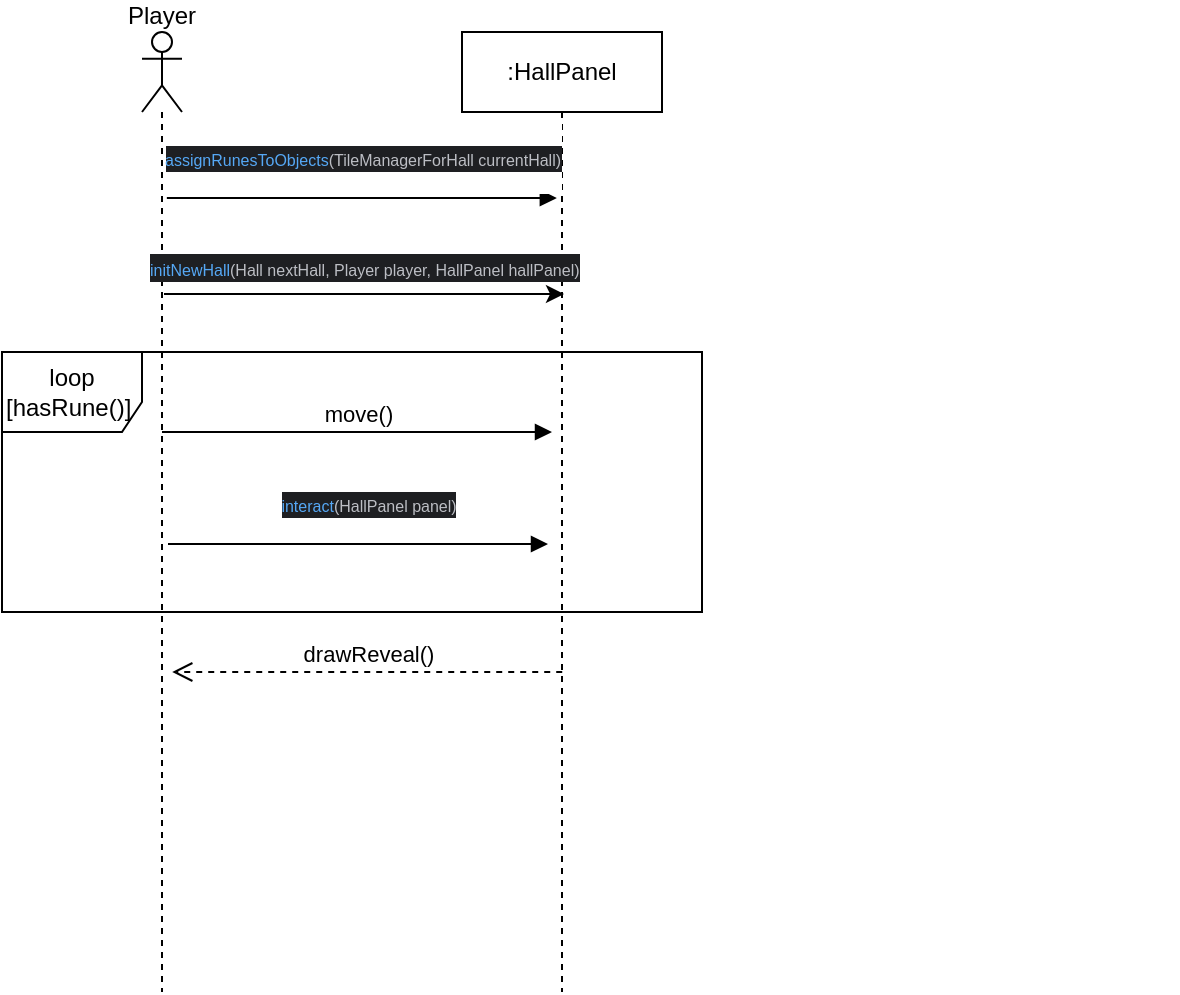 <mxfile version="26.0.3">
  <diagram name="Page-1" id="FI2Y_2_EOv9rips4BZRn">
    <mxGraphModel dx="738" dy="599" grid="0" gridSize="10" guides="1" tooltips="1" connect="1" arrows="1" fold="1" page="1" pageScale="1" pageWidth="850" pageHeight="1100" background="none" math="0" shadow="0">
      <root>
        <mxCell id="0" />
        <mxCell id="1" parent="0" />
        <mxCell id="LcSldpAkXtB4kn1oc7S1-2" value="Player&lt;div&gt;&lt;br&gt;&lt;/div&gt;&lt;div&gt;&lt;br&gt;&lt;/div&gt;&lt;div&gt;&lt;br&gt;&lt;/div&gt;&lt;div&gt;&lt;br&gt;&lt;/div&gt;" style="shape=umlLifeline;perimeter=lifelinePerimeter;whiteSpace=wrap;html=1;container=1;dropTarget=0;collapsible=0;recursiveResize=0;outlineConnect=0;portConstraint=eastwest;newEdgeStyle={&quot;curved&quot;:0,&quot;rounded&quot;:0};participant=umlActor;" parent="1" vertex="1">
          <mxGeometry x="170" y="120" width="20" height="480" as="geometry" />
        </mxCell>
        <mxCell id="LcSldpAkXtB4kn1oc7S1-3" value=":HallPanel" style="shape=umlLifeline;perimeter=lifelinePerimeter;whiteSpace=wrap;html=1;container=1;dropTarget=0;collapsible=0;recursiveResize=0;outlineConnect=0;portConstraint=eastwest;newEdgeStyle={&quot;curved&quot;:0,&quot;rounded&quot;:0};" parent="1" vertex="1">
          <mxGeometry x="330" y="120" width="100" height="480" as="geometry" />
        </mxCell>
        <mxCell id="LcSldpAkXtB4kn1oc7S1-9" value="&lt;div style=&quot;background-color: rgb(30, 31, 34); color: rgb(188, 190, 196);&quot;&gt;&lt;pre style=&quot;&quot;&gt;&lt;font style=&quot;font-size: 8px;&quot; face=&quot;Helvetica&quot;&gt;&lt;span style=&quot;color: rgb(86, 168, 245);&quot;&gt;assignRunesToObjects&lt;/span&gt;(TileManagerForHall currentHall)&lt;/font&gt;&lt;/pre&gt;&lt;/div&gt;" style="html=1;verticalAlign=bottom;endArrow=block;curved=0;rounded=0;" parent="1" edge="1">
          <mxGeometry x="0.005" width="80" relative="1" as="geometry">
            <mxPoint x="182.42" y="203" as="sourcePoint" />
            <mxPoint x="377.42" y="203" as="targetPoint" />
            <mxPoint as="offset" />
          </mxGeometry>
        </mxCell>
        <mxCell id="LcSldpAkXtB4kn1oc7S1-10" value="loop&lt;div&gt;[hasRune()]&amp;nbsp;&lt;/div&gt;" style="shape=umlFrame;whiteSpace=wrap;html=1;pointerEvents=0;width=70;height=40;" parent="1" vertex="1">
          <mxGeometry x="100" y="280" width="350" height="130" as="geometry" />
        </mxCell>
        <mxCell id="LcSldpAkXtB4kn1oc7S1-14" value="&lt;span style=&quot;text-align: left;&quot;&gt;move()&lt;/span&gt;" style="html=1;verticalAlign=bottom;endArrow=block;curved=0;rounded=0;" parent="1" source="LcSldpAkXtB4kn1oc7S1-2" edge="1">
          <mxGeometry width="80" relative="1" as="geometry">
            <mxPoint x="185" y="320" as="sourcePoint" />
            <mxPoint x="375" y="320.0" as="targetPoint" />
            <mxPoint as="offset" />
          </mxGeometry>
        </mxCell>
        <mxCell id="LcSldpAkXtB4kn1oc7S1-27" value="&lt;div style=&quot;background-color: rgb(30, 31, 34); color: rgb(188, 190, 196);&quot;&gt;&lt;pre style=&quot;&quot;&gt;&lt;font face=&quot;Helvetica&quot; style=&quot;font-size: 8px;&quot;&gt;&lt;span style=&quot;color: rgb(86, 168, 245);&quot;&gt;interact&lt;/span&gt;(HallPanel panel)&lt;/font&gt;&lt;/pre&gt;&lt;/div&gt;" style="html=1;verticalAlign=bottom;endArrow=block;curved=0;rounded=0;" parent="1" edge="1">
          <mxGeometry x="0.053" width="80" relative="1" as="geometry">
            <mxPoint x="183" y="376" as="sourcePoint" />
            <mxPoint x="373" y="376.0" as="targetPoint" />
            <mxPoint as="offset" />
          </mxGeometry>
        </mxCell>
        <mxCell id="LcSldpAkXtB4kn1oc7S1-34" value="drawReveal()&lt;span style=&quot;color: rgba(0, 0, 0, 0); font-family: monospace; font-size: 0px; text-align: start; background-color: rgb(251, 251, 251);&quot;&gt;%3CmxGraphModel%3E%3Croot%3E%3CmxCell%20id%3D%220%22%2F%3E%3CmxCell%20id%3D%221%22%20parent%3D%220%22%2F%3E%3CmxCell%20id%3D%222%22%20value%3D%22render()%22%20style%3D%22html%3D1%3BverticalAlign%3Dbottom%3BendArrow%3Dopen%3Bdashed%3D1%3BendSize%3D8%3Bcurved%3D0%3Brounded%3D0%3B%22%20edge%3D%221%22%20parent%3D%221%22%3E%3CmxGeometry%20x%3D%220.0%22%20relative%3D%221%22%20as%3D%22geometry%22%3E%3CmxPoint%20x%3D%22372.5%22%20y%3D%22350%22%20as%3D%22sourcePoint%22%2F%3E%3CmxPoint%20x%3D%22177.5%22%20y%3D%22350%22%20as%3D%22targetPoint%22%2F%3E%3CmxPoint%20as%3D%22offset%22%2F%3E%3C%2FmxGeometry%3E%3C%2FmxCell%3E%3C%2Froot%3E%3C%2FmxGraphModel%3E&lt;/span&gt;" style="html=1;verticalAlign=bottom;endArrow=open;dashed=1;endSize=8;curved=0;rounded=0;" parent="1" edge="1">
          <mxGeometry x="0.001" relative="1" as="geometry">
            <mxPoint x="380.11" y="440" as="sourcePoint" />
            <mxPoint x="185.11" y="440" as="targetPoint" />
            <mxPoint as="offset" />
          </mxGeometry>
        </mxCell>
        <mxCell id="RYs2Ot6IiAszc7xWGyI7-3" value="" style="endArrow=classic;html=1;rounded=0;" edge="1" parent="1">
          <mxGeometry width="50" height="50" relative="1" as="geometry">
            <mxPoint x="181" y="251" as="sourcePoint" />
            <mxPoint x="381" y="251" as="targetPoint" />
          </mxGeometry>
        </mxCell>
        <mxCell id="RYs2Ot6IiAszc7xWGyI7-5" value="&lt;div style=&quot;background-color: rgb(30, 31, 34); color: rgb(188, 190, 196);&quot;&gt;&lt;p style=&quot;&quot;&gt;&lt;font face=&quot;Helvetica&quot; style=&quot;font-size: 8px;&quot;&gt;&lt;span style=&quot;color: rgb(86, 168, 245);&quot;&gt;initNewHall&lt;/span&gt;(Hall nextHall, Player player, HallPanel hallPanel)&lt;/font&gt;&lt;/p&gt;&lt;/div&gt;" style="text;whiteSpace=wrap;html=1;" vertex="1" parent="1">
          <mxGeometry x="172" y="212" width="516" height="64" as="geometry" />
        </mxCell>
      </root>
    </mxGraphModel>
  </diagram>
</mxfile>
